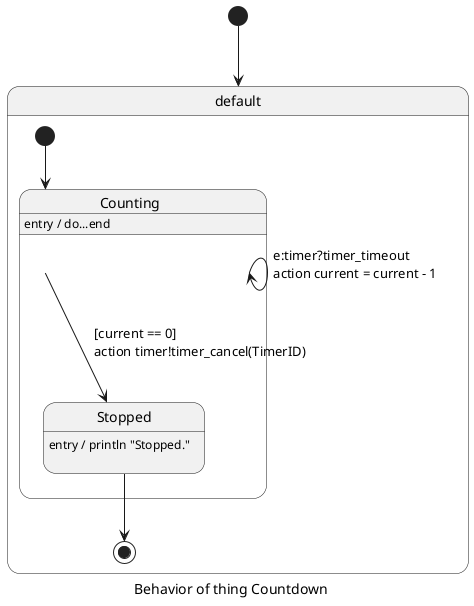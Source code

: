 @startuml
skinparam defaultTextAlignment left
caption Behavior of thing Countdown
[*] --> default
state default{
state Counting{
	Counting : entry / do...end

Counting --> Counting : e:timer?timer_timeout\naction current = current - 1\n

Counting --> Stopped : [current == 0]\naction timer!timer_cancel(TimerID)\n
}
state Stopped{
	Stopped : entry / println "Stopped."\n
}
Stopped --> [*]
[*] --> Counting
}
@enduml
